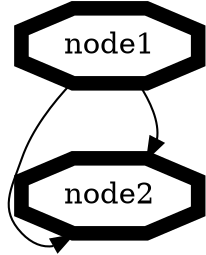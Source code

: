 digraph {
  splines=true;
  node [shape=octagon penwidth=7]

  // Ensure node obstacles don't overlap in order to avoid:
  // "Warning: some nodes with margin (3.20,3.20) touch - falling back to straight line edges"
  // in which case splines will not be used
  edge [len=1.6]

  node1 -> node2:sw;
  node1 -> node2:ne;
}
